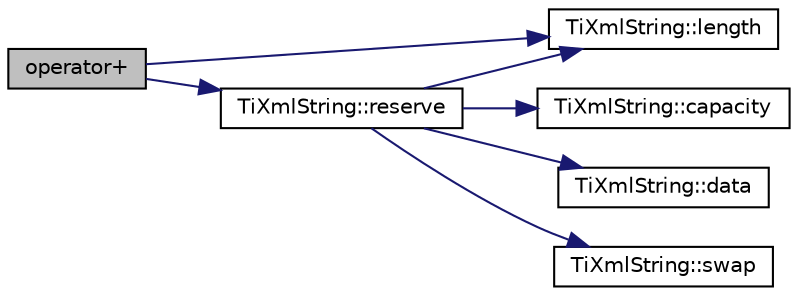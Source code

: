 digraph "operator+"
{
  edge [fontname="Helvetica",fontsize="10",labelfontname="Helvetica",labelfontsize="10"];
  node [fontname="Helvetica",fontsize="10",shape=record];
  rankdir="LR";
  Node1 [label="operator+",height=0.2,width=0.4,color="black", fillcolor="grey75", style="filled" fontcolor="black"];
  Node1 -> Node2 [color="midnightblue",fontsize="10",style="solid",fontname="Helvetica"];
  Node2 [label="TiXmlString::reserve",height=0.2,width=0.4,color="black", fillcolor="white", style="filled",URL="$class_ti_xml_string.html#a88ecf9f0f00cb5c67b6b637958d7049c"];
  Node2 -> Node3 [color="midnightblue",fontsize="10",style="solid",fontname="Helvetica"];
  Node3 [label="TiXmlString::capacity",height=0.2,width=0.4,color="black", fillcolor="white", style="filled",URL="$class_ti_xml_string.html#a76e4d6aba7845f4cf9c02332a5fbf916"];
  Node2 -> Node4 [color="midnightblue",fontsize="10",style="solid",fontname="Helvetica"];
  Node4 [label="TiXmlString::length",height=0.2,width=0.4,color="black", fillcolor="white", style="filled",URL="$class_ti_xml_string.html#a3202f27d139a3fac79205f1f3c707727"];
  Node2 -> Node5 [color="midnightblue",fontsize="10",style="solid",fontname="Helvetica"];
  Node5 [label="TiXmlString::data",height=0.2,width=0.4,color="black", fillcolor="white", style="filled",URL="$class_ti_xml_string.html#a00abc60f135c7ca1951c7334cc2c7993"];
  Node2 -> Node6 [color="midnightblue",fontsize="10",style="solid",fontname="Helvetica"];
  Node6 [label="TiXmlString::swap",height=0.2,width=0.4,color="black", fillcolor="white", style="filled",URL="$class_ti_xml_string.html#aa392cbc180752a79f007f4f9280c7762"];
  Node1 -> Node4 [color="midnightblue",fontsize="10",style="solid",fontname="Helvetica"];
}
